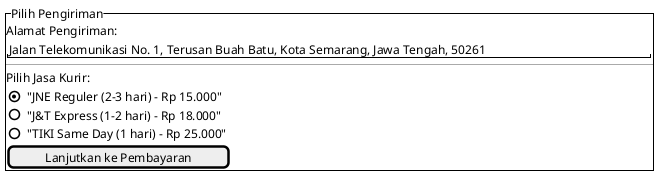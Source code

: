 @startsalt
skinparam backgroundColor transparent
{^"Pilih Pengiriman"
  Alamat Pengiriman:
  "Jalan Telekomunikasi No. 1, Terusan Buah Batu, Kota Semarang, Jawa Tengah, 50261"
  --
  Pilih Jasa Kurir:
  {
    (X) "JNE Reguler (2-3 hari) - Rp 15.000"
    ( ) "J&T Express (1-2 hari) - Rp 18.000"
    ( ) "TIKI Same Day (1 hari) - Rp 25.000"
  }
  [  Lanjutkan ke Pembayaran  ]
}
@endsalt